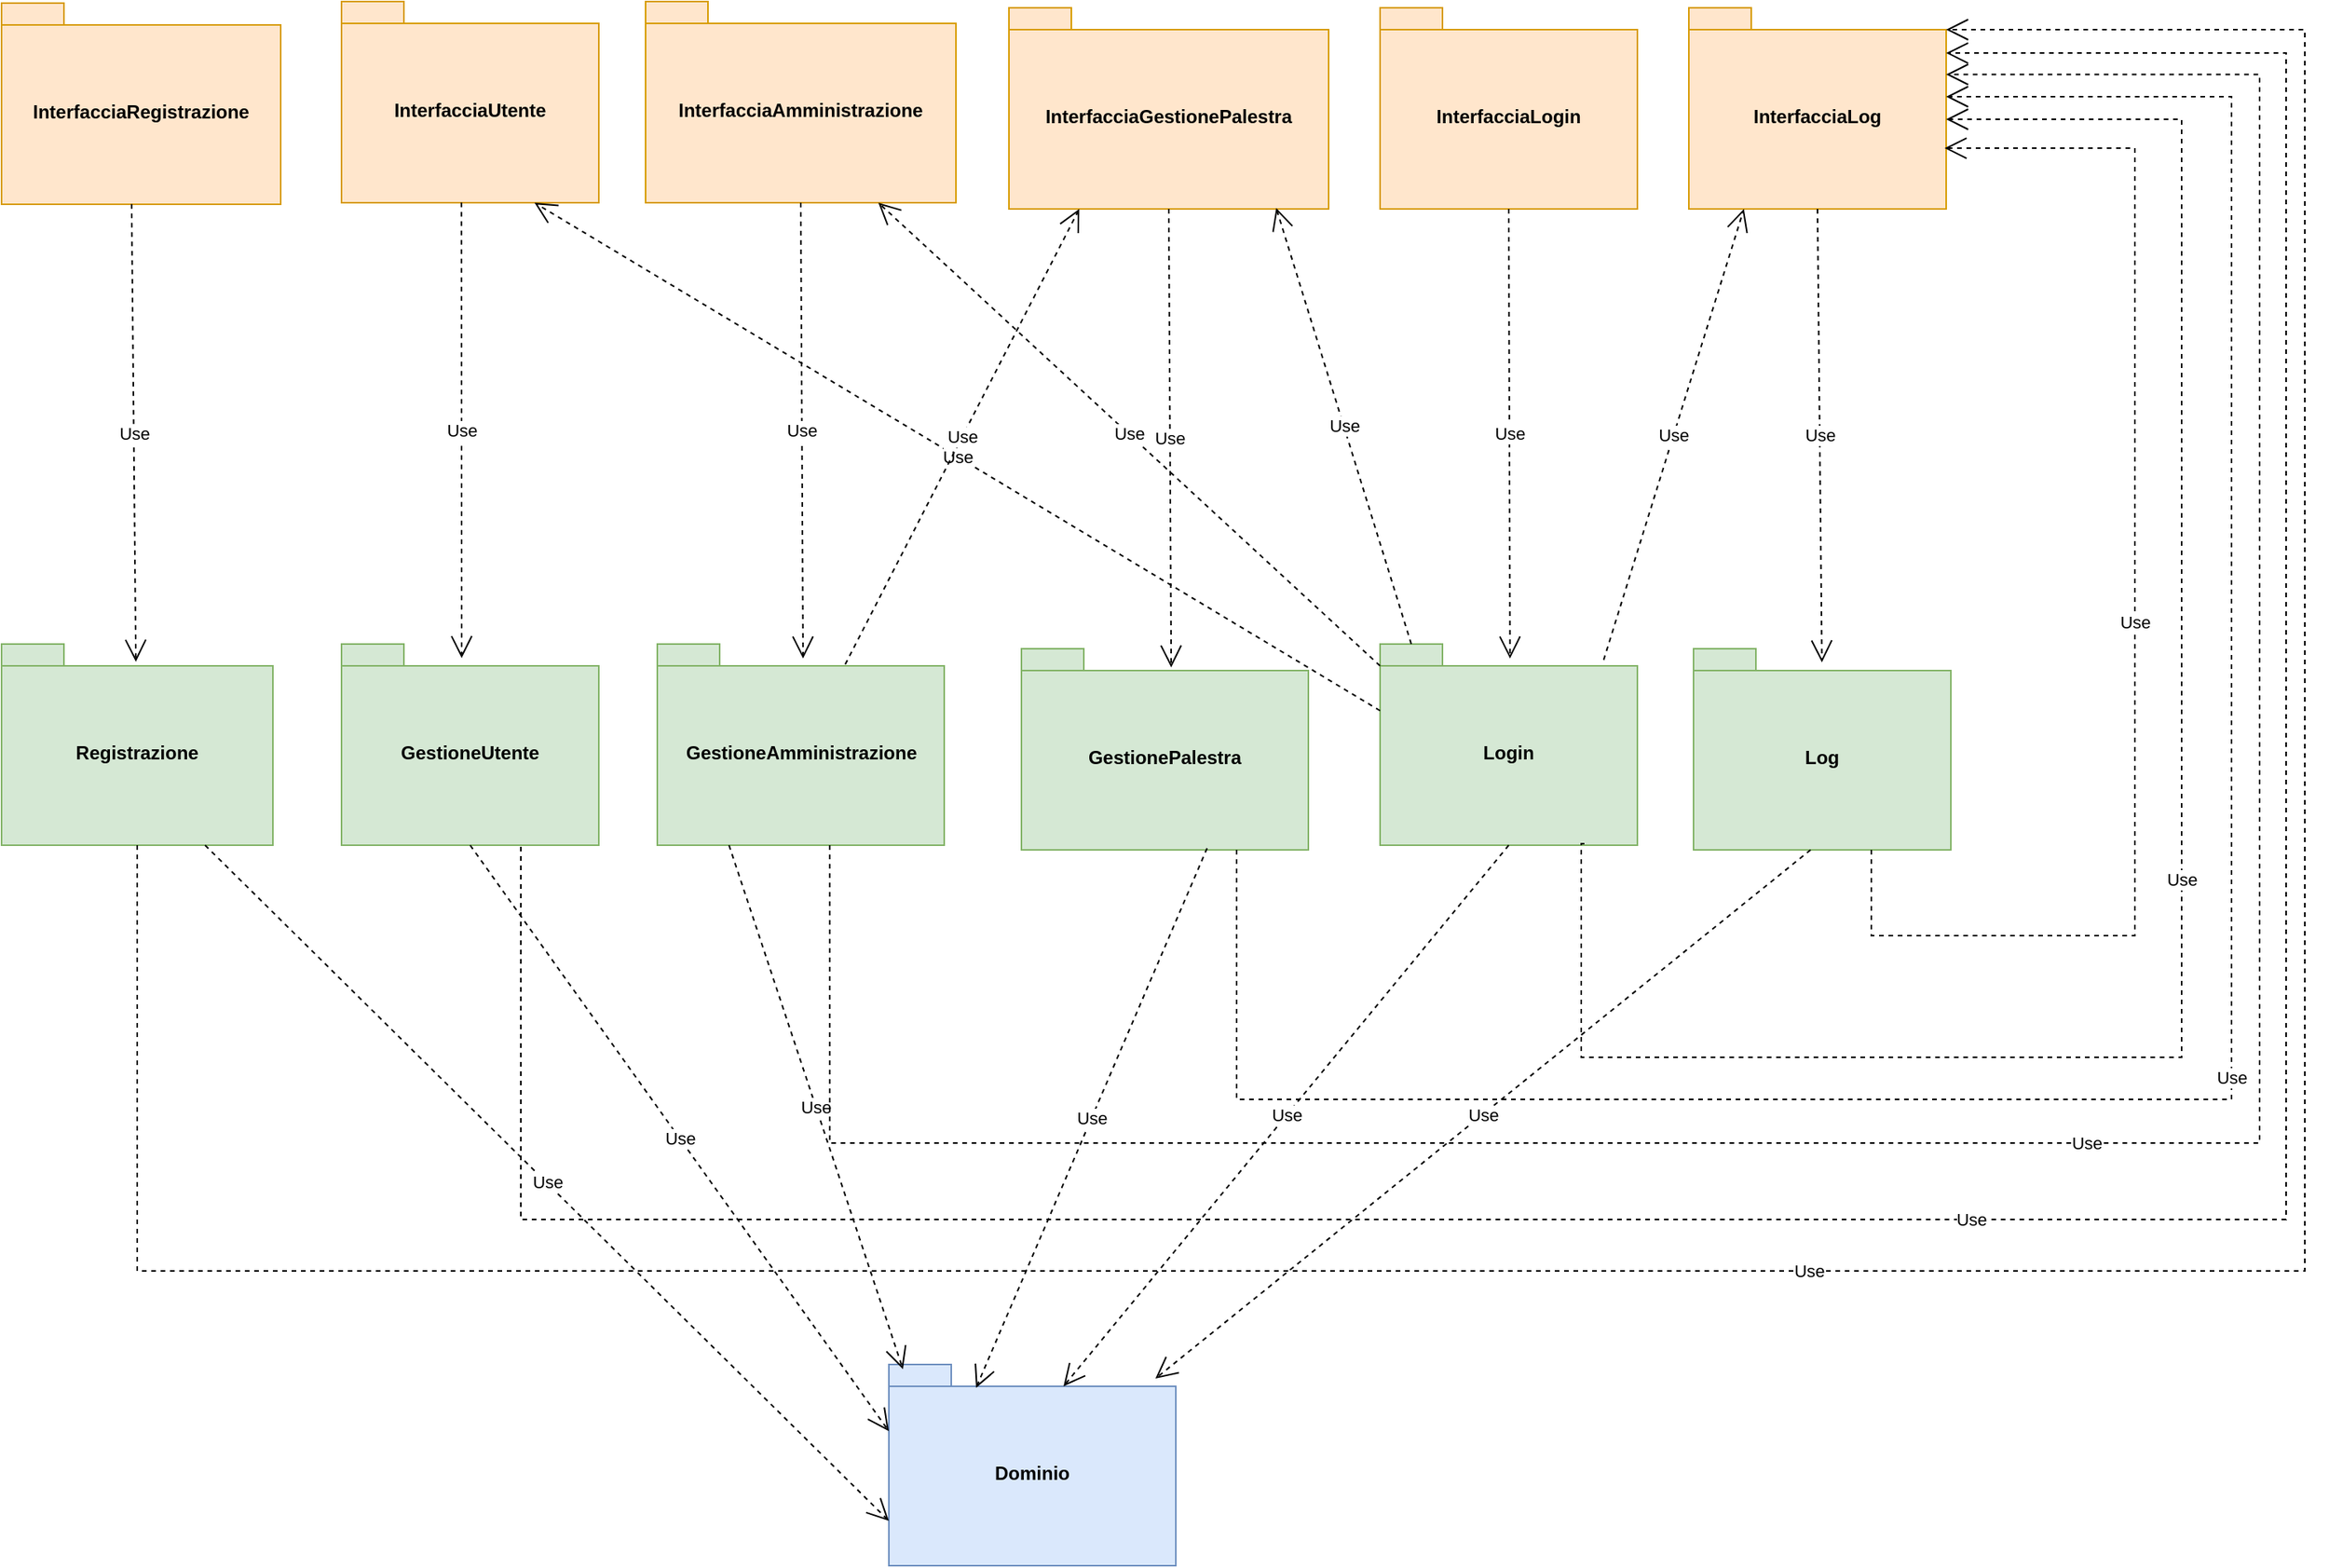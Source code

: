 <mxfile version="24.4.9" type="github">
  <diagram name="Page-1" id="5uFUbDLTDONE6XB2f1me">
    <mxGraphModel dx="2202" dy="2746" grid="0" gridSize="10" guides="1" tooltips="1" connect="1" arrows="1" fold="1" page="0" pageScale="1" pageWidth="1100" pageHeight="1700" math="0" shadow="0">
      <root>
        <mxCell id="0" />
        <mxCell id="1" parent="0" />
        <mxCell id="KaiLQCPVhCJN6zMislpx-1" value="InterfacciaUtente" style="shape=folder;fontStyle=1;spacingTop=10;tabWidth=40;tabHeight=14;tabPosition=left;html=1;whiteSpace=wrap;fillColor=#ffe6cc;strokeColor=#d79b00;" parent="1" vertex="1">
          <mxGeometry x="-560" y="-1503" width="165" height="129" as="geometry" />
        </mxCell>
        <mxCell id="KaiLQCPVhCJN6zMislpx-2" value="InterfacciaGestionePalestra" style="shape=folder;fontStyle=1;spacingTop=10;tabWidth=40;tabHeight=14;tabPosition=left;html=1;whiteSpace=wrap;fillColor=#ffe6cc;strokeColor=#d79b00;" parent="1" vertex="1">
          <mxGeometry x="-132" y="-1499" width="205" height="129" as="geometry" />
        </mxCell>
        <mxCell id="KaiLQCPVhCJN6zMislpx-3" value="InterfacciaAmministrazione" style="shape=folder;fontStyle=1;spacingTop=10;tabWidth=40;tabHeight=14;tabPosition=left;html=1;whiteSpace=wrap;fillColor=#ffe6cc;strokeColor=#d79b00;" parent="1" vertex="1">
          <mxGeometry x="-365" y="-1503" width="199" height="129" as="geometry" />
        </mxCell>
        <mxCell id="KaiLQCPVhCJN6zMislpx-4" value="InterfacciaLogin" style="shape=folder;fontStyle=1;spacingTop=10;tabWidth=40;tabHeight=14;tabPosition=left;html=1;whiteSpace=wrap;fillColor=#ffe6cc;strokeColor=#d79b00;" parent="1" vertex="1">
          <mxGeometry x="106" y="-1499" width="165" height="129" as="geometry" />
        </mxCell>
        <mxCell id="KaiLQCPVhCJN6zMislpx-5" value="InterfacciaLog" style="shape=folder;fontStyle=1;spacingTop=10;tabWidth=40;tabHeight=14;tabPosition=left;html=1;whiteSpace=wrap;fillColor=#ffe6cc;strokeColor=#d79b00;" parent="1" vertex="1">
          <mxGeometry x="304" y="-1499" width="165" height="129" as="geometry" />
        </mxCell>
        <mxCell id="KaiLQCPVhCJN6zMislpx-6" value="GestioneUtente" style="shape=folder;fontStyle=1;spacingTop=10;tabWidth=40;tabHeight=14;tabPosition=left;html=1;whiteSpace=wrap;fillColor=#d5e8d4;strokeColor=#82b366;" parent="1" vertex="1">
          <mxGeometry x="-560" y="-1091" width="165" height="129" as="geometry" />
        </mxCell>
        <mxCell id="KaiLQCPVhCJN6zMislpx-7" value="GestioneAmministrazione" style="shape=folder;fontStyle=1;spacingTop=10;tabWidth=40;tabHeight=14;tabPosition=left;html=1;whiteSpace=wrap;fillColor=#d5e8d4;strokeColor=#82b366;" parent="1" vertex="1">
          <mxGeometry x="-357.5" y="-1091" width="184" height="129" as="geometry" />
        </mxCell>
        <mxCell id="KaiLQCPVhCJN6zMislpx-8" value="Log" style="shape=folder;fontStyle=1;spacingTop=10;tabWidth=40;tabHeight=14;tabPosition=left;html=1;whiteSpace=wrap;fillColor=#d5e8d4;strokeColor=#82b366;" parent="1" vertex="1">
          <mxGeometry x="307" y="-1088" width="165" height="129" as="geometry" />
        </mxCell>
        <mxCell id="KaiLQCPVhCJN6zMislpx-9" value="Login" style="shape=folder;fontStyle=1;spacingTop=10;tabWidth=40;tabHeight=14;tabPosition=left;html=1;whiteSpace=wrap;fillColor=#d5e8d4;strokeColor=#82b366;" parent="1" vertex="1">
          <mxGeometry x="106" y="-1091" width="165" height="129" as="geometry" />
        </mxCell>
        <mxCell id="NHw-EjfAQHAiHYWPVhs0-1" value="Dominio" style="shape=folder;fontStyle=1;spacingTop=10;tabWidth=40;tabHeight=14;tabPosition=left;html=1;whiteSpace=wrap;fillColor=#dae8fc;strokeColor=#6c8ebf;" vertex="1" parent="1">
          <mxGeometry x="-209" y="-629" width="184" height="129" as="geometry" />
        </mxCell>
        <mxCell id="NHw-EjfAQHAiHYWPVhs0-2" value="Use" style="endArrow=open;endSize=12;dashed=1;html=1;rounded=0;exitX=0.466;exitY=0.999;exitDx=0;exitDy=0;exitPerimeter=0;entryX=0.467;entryY=0.07;entryDx=0;entryDy=0;entryPerimeter=0;" edge="1" parent="1" source="KaiLQCPVhCJN6zMislpx-1" target="KaiLQCPVhCJN6zMislpx-6">
          <mxGeometry width="160" relative="1" as="geometry">
            <mxPoint x="-456" y="-1342" as="sourcePoint" />
            <mxPoint x="-483" y="-1274" as="targetPoint" />
          </mxGeometry>
        </mxCell>
        <mxCell id="NHw-EjfAQHAiHYWPVhs0-3" value="Use" style="endArrow=open;endSize=12;dashed=1;html=1;rounded=0;exitX=0.5;exitY=1;exitDx=0;exitDy=0;exitPerimeter=0;entryX=0.508;entryY=0.072;entryDx=0;entryDy=0;entryPerimeter=0;" edge="1" parent="1" source="KaiLQCPVhCJN6zMislpx-3" target="KaiLQCPVhCJN6zMislpx-7">
          <mxGeometry width="160" relative="1" as="geometry">
            <mxPoint x="-204" y="-1337" as="sourcePoint" />
            <mxPoint x="-67" y="-1327" as="targetPoint" />
          </mxGeometry>
        </mxCell>
        <mxCell id="NHw-EjfAQHAiHYWPVhs0-4" value="GestionePalestra" style="shape=folder;fontStyle=1;spacingTop=10;tabWidth=40;tabHeight=14;tabPosition=left;html=1;whiteSpace=wrap;fillColor=#d5e8d4;strokeColor=#82b366;" vertex="1" parent="1">
          <mxGeometry x="-124" y="-1088" width="184" height="129" as="geometry" />
        </mxCell>
        <mxCell id="NHw-EjfAQHAiHYWPVhs0-5" value="Use" style="endArrow=open;endSize=12;dashed=1;html=1;rounded=0;exitX=0.5;exitY=1;exitDx=0;exitDy=0;exitPerimeter=0;entryX=0.522;entryY=0.093;entryDx=0;entryDy=0;entryPerimeter=0;" edge="1" parent="1" source="KaiLQCPVhCJN6zMislpx-2" target="NHw-EjfAQHAiHYWPVhs0-4">
          <mxGeometry width="160" relative="1" as="geometry">
            <mxPoint x="-23" y="-1319" as="sourcePoint" />
            <mxPoint x="-29" y="-1260" as="targetPoint" />
          </mxGeometry>
        </mxCell>
        <mxCell id="NHw-EjfAQHAiHYWPVhs0-6" value="Use" style="endArrow=open;endSize=12;dashed=1;html=1;rounded=0;exitX=0.5;exitY=1;exitDx=0;exitDy=0;exitPerimeter=0;entryX=0.505;entryY=0.072;entryDx=0;entryDy=0;entryPerimeter=0;" edge="1" parent="1" source="KaiLQCPVhCJN6zMislpx-4" target="KaiLQCPVhCJN6zMislpx-9">
          <mxGeometry width="160" relative="1" as="geometry">
            <mxPoint x="224" y="-1316" as="sourcePoint" />
            <mxPoint x="384" y="-1316" as="targetPoint" />
          </mxGeometry>
        </mxCell>
        <mxCell id="NHw-EjfAQHAiHYWPVhs0-7" value="Use" style="endArrow=open;endSize=12;dashed=1;html=1;rounded=0;exitX=0.5;exitY=1;exitDx=0;exitDy=0;exitPerimeter=0;entryX=0.499;entryY=0.068;entryDx=0;entryDy=0;entryPerimeter=0;" edge="1" parent="1" source="KaiLQCPVhCJN6zMislpx-5" target="KaiLQCPVhCJN6zMislpx-8">
          <mxGeometry width="160" relative="1" as="geometry">
            <mxPoint x="424" y="-1319" as="sourcePoint" />
            <mxPoint x="584" y="-1319" as="targetPoint" />
          </mxGeometry>
        </mxCell>
        <mxCell id="NHw-EjfAQHAiHYWPVhs0-10" value="Use" style="endArrow=open;endSize=12;dashed=1;html=1;rounded=0;exitX=0.869;exitY=0.079;exitDx=0;exitDy=0;exitPerimeter=0;entryX=0.214;entryY=1;entryDx=0;entryDy=0;entryPerimeter=0;" edge="1" parent="1" source="KaiLQCPVhCJN6zMislpx-9" target="KaiLQCPVhCJN6zMislpx-5">
          <mxGeometry width="160" relative="1" as="geometry">
            <mxPoint x="264" y="-1311" as="sourcePoint" />
            <mxPoint x="424" y="-1311" as="targetPoint" />
          </mxGeometry>
        </mxCell>
        <mxCell id="NHw-EjfAQHAiHYWPVhs0-11" value="Use" style="endArrow=open;endSize=12;dashed=1;html=1;rounded=0;exitX=0;exitY=0;exitDx=20;exitDy=0;exitPerimeter=0;entryX=0.836;entryY=0.995;entryDx=0;entryDy=0;entryPerimeter=0;" edge="1" parent="1" source="KaiLQCPVhCJN6zMislpx-9" target="KaiLQCPVhCJN6zMislpx-2">
          <mxGeometry width="160" relative="1" as="geometry">
            <mxPoint x="54" y="-1327" as="sourcePoint" />
            <mxPoint x="214" y="-1327" as="targetPoint" />
          </mxGeometry>
        </mxCell>
        <mxCell id="NHw-EjfAQHAiHYWPVhs0-13" value="InterfacciaRegistrazione" style="shape=folder;fontStyle=1;spacingTop=10;tabWidth=40;tabHeight=14;tabPosition=left;html=1;whiteSpace=wrap;fillColor=#ffe6cc;strokeColor=#d79b00;" vertex="1" parent="1">
          <mxGeometry x="-778" y="-1502" width="179" height="129" as="geometry" />
        </mxCell>
        <mxCell id="NHw-EjfAQHAiHYWPVhs0-14" value="&lt;div&gt;Registrazione&lt;/div&gt;" style="shape=folder;fontStyle=1;spacingTop=10;tabWidth=40;tabHeight=14;tabPosition=left;html=1;whiteSpace=wrap;fillColor=#d5e8d4;strokeColor=#82b366;" vertex="1" parent="1">
          <mxGeometry x="-778" y="-1091" width="174" height="129" as="geometry" />
        </mxCell>
        <mxCell id="NHw-EjfAQHAiHYWPVhs0-15" value="Use" style="endArrow=open;endSize=12;dashed=1;html=1;rounded=0;exitX=0.466;exitY=0.999;exitDx=0;exitDy=0;exitPerimeter=0;entryX=0.495;entryY=0.088;entryDx=0;entryDy=0;entryPerimeter=0;" edge="1" source="NHw-EjfAQHAiHYWPVhs0-13" target="NHw-EjfAQHAiHYWPVhs0-14" parent="1">
          <mxGeometry x="0.004" width="160" relative="1" as="geometry">
            <mxPoint x="-660" y="-1341" as="sourcePoint" />
            <mxPoint x="-687" y="-1273" as="targetPoint" />
            <mxPoint as="offset" />
          </mxGeometry>
        </mxCell>
        <mxCell id="NHw-EjfAQHAiHYWPVhs0-16" value="Use" style="endArrow=open;endSize=12;dashed=1;html=1;rounded=0;edgeStyle=orthogonalEdgeStyle;exitX=0.5;exitY=1;exitDx=0;exitDy=0;exitPerimeter=0;entryX=0;entryY=0;entryDx=165;entryDy=14;entryPerimeter=0;" edge="1" parent="1" source="NHw-EjfAQHAiHYWPVhs0-14" target="KaiLQCPVhCJN6zMislpx-5">
          <mxGeometry width="160" relative="1" as="geometry">
            <mxPoint x="-691.0" y="-1095" as="sourcePoint" />
            <mxPoint x="469" y="-1431" as="targetPoint" />
            <Array as="points">
              <mxPoint x="-691" y="-689" />
              <mxPoint x="699" y="-689" />
              <mxPoint x="699" y="-1485" />
            </Array>
          </mxGeometry>
        </mxCell>
        <mxCell id="NHw-EjfAQHAiHYWPVhs0-17" value="Use" style="endArrow=open;endSize=12;dashed=1;html=1;rounded=0;exitX=0;exitY=0;exitDx=0;exitDy=14;exitPerimeter=0;entryX=0.75;entryY=1;entryDx=0;entryDy=0;entryPerimeter=0;" edge="1" parent="1" source="KaiLQCPVhCJN6zMislpx-9" target="KaiLQCPVhCJN6zMislpx-3">
          <mxGeometry width="160" relative="1" as="geometry">
            <mxPoint x="-116" y="-1333" as="sourcePoint" />
            <mxPoint x="44" y="-1333" as="targetPoint" />
          </mxGeometry>
        </mxCell>
        <mxCell id="NHw-EjfAQHAiHYWPVhs0-18" value="Use" style="endArrow=open;endSize=12;dashed=1;html=1;rounded=0;exitX=0;exitY=0;exitDx=0;exitDy=42.75;exitPerimeter=0;entryX=0.75;entryY=1;entryDx=0;entryDy=0;entryPerimeter=0;" edge="1" parent="1" source="KaiLQCPVhCJN6zMislpx-9" target="KaiLQCPVhCJN6zMislpx-1">
          <mxGeometry width="160" relative="1" as="geometry">
            <mxPoint x="-372" y="-1285" as="sourcePoint" />
            <mxPoint x="-212" y="-1285" as="targetPoint" />
          </mxGeometry>
        </mxCell>
        <mxCell id="NHw-EjfAQHAiHYWPVhs0-20" value="Use" style="endArrow=open;endSize=12;dashed=1;html=1;rounded=0;exitX=0.75;exitY=1;exitDx=0;exitDy=0;exitPerimeter=0;entryX=0;entryY=0;entryDx=0;entryDy=100.25;entryPerimeter=0;" edge="1" parent="1" source="NHw-EjfAQHAiHYWPVhs0-14" target="NHw-EjfAQHAiHYWPVhs0-1">
          <mxGeometry width="160" relative="1" as="geometry">
            <mxPoint x="-397" y="-708" as="sourcePoint" />
            <mxPoint x="-237" y="-708" as="targetPoint" />
          </mxGeometry>
        </mxCell>
        <mxCell id="NHw-EjfAQHAiHYWPVhs0-21" value="Use" style="endArrow=open;endSize=12;dashed=1;html=1;rounded=0;exitX=0.5;exitY=1;exitDx=0;exitDy=0;exitPerimeter=0;entryX=0;entryY=0;entryDx=0;entryDy=42.75;entryPerimeter=0;" edge="1" parent="1" source="KaiLQCPVhCJN6zMislpx-6" target="NHw-EjfAQHAiHYWPVhs0-1">
          <mxGeometry width="160" relative="1" as="geometry">
            <mxPoint x="-204" y="-748" as="sourcePoint" />
            <mxPoint x="-44" y="-748" as="targetPoint" />
          </mxGeometry>
        </mxCell>
        <mxCell id="NHw-EjfAQHAiHYWPVhs0-22" value="Use" style="endArrow=open;endSize=12;dashed=1;html=1;rounded=0;exitX=0.25;exitY=1;exitDx=0;exitDy=0;exitPerimeter=0;entryX=0.049;entryY=0.023;entryDx=0;entryDy=0;entryPerimeter=0;" edge="1" parent="1" source="KaiLQCPVhCJN6zMislpx-7" target="NHw-EjfAQHAiHYWPVhs0-1">
          <mxGeometry width="160" relative="1" as="geometry">
            <mxPoint x="-181" y="-775" as="sourcePoint" />
            <mxPoint x="-21" y="-775" as="targetPoint" />
          </mxGeometry>
        </mxCell>
        <mxCell id="NHw-EjfAQHAiHYWPVhs0-23" value="Use" style="endArrow=open;endSize=12;dashed=1;html=1;rounded=0;exitX=0.647;exitY=0.992;exitDx=0;exitDy=0;exitPerimeter=0;entryX=0.304;entryY=0.116;entryDx=0;entryDy=0;entryPerimeter=0;" edge="1" parent="1" source="NHw-EjfAQHAiHYWPVhs0-4" target="NHw-EjfAQHAiHYWPVhs0-1">
          <mxGeometry width="160" relative="1" as="geometry">
            <mxPoint x="-55" y="-764" as="sourcePoint" />
            <mxPoint x="105" y="-764" as="targetPoint" />
          </mxGeometry>
        </mxCell>
        <mxCell id="NHw-EjfAQHAiHYWPVhs0-24" value="Use" style="endArrow=open;endSize=12;dashed=1;html=1;rounded=0;exitX=0.5;exitY=1;exitDx=0;exitDy=0;exitPerimeter=0;entryX=0;entryY=0;entryDx=112;entryDy=14;entryPerimeter=0;" edge="1" parent="1" source="KaiLQCPVhCJN6zMislpx-9" target="NHw-EjfAQHAiHYWPVhs0-1">
          <mxGeometry width="160" relative="1" as="geometry">
            <mxPoint x="126" y="-692" as="sourcePoint" />
            <mxPoint x="286" y="-692" as="targetPoint" />
          </mxGeometry>
        </mxCell>
        <mxCell id="NHw-EjfAQHAiHYWPVhs0-25" value="Use" style="endArrow=open;endSize=12;dashed=1;html=1;rounded=0;exitX=0.455;exitY=1;exitDx=0;exitDy=0;exitPerimeter=0;entryX=0.929;entryY=0.07;entryDx=0;entryDy=0;entryPerimeter=0;" edge="1" parent="1" source="KaiLQCPVhCJN6zMislpx-8" target="NHw-EjfAQHAiHYWPVhs0-1">
          <mxGeometry width="160" relative="1" as="geometry">
            <mxPoint x="206" y="-716" as="sourcePoint" />
            <mxPoint x="366" y="-716" as="targetPoint" />
          </mxGeometry>
        </mxCell>
        <mxCell id="NHw-EjfAQHAiHYWPVhs0-26" value="Use" style="endArrow=open;endSize=12;dashed=1;html=1;rounded=0;exitX=0.655;exitY=0.101;exitDx=0;exitDy=0;exitPerimeter=0;entryX=0.22;entryY=1;entryDx=0;entryDy=0;entryPerimeter=0;" edge="1" parent="1" source="KaiLQCPVhCJN6zMislpx-7" target="KaiLQCPVhCJN6zMislpx-2">
          <mxGeometry width="160" relative="1" as="geometry">
            <mxPoint x="-220" y="-1133" as="sourcePoint" />
            <mxPoint x="-60" y="-1133" as="targetPoint" />
          </mxGeometry>
        </mxCell>
        <mxCell id="NHw-EjfAQHAiHYWPVhs0-27" value="Use" style="endArrow=open;endSize=12;dashed=1;html=1;rounded=0;edgeStyle=orthogonalEdgeStyle;exitX=0.601;exitY=1;exitDx=0;exitDy=0;exitPerimeter=0;entryX=0;entryY=0;entryDx=165;entryDy=42.75;entryPerimeter=0;" edge="1" parent="1" source="KaiLQCPVhCJN6zMislpx-7" target="KaiLQCPVhCJN6zMislpx-5">
          <mxGeometry width="160" relative="1" as="geometry">
            <mxPoint x="350" y="-793" as="sourcePoint" />
            <mxPoint x="466" y="-1403" as="targetPoint" />
            <Array as="points">
              <mxPoint x="-247" y="-771" />
              <mxPoint x="670" y="-771" />
              <mxPoint x="670" y="-1456" />
            </Array>
          </mxGeometry>
        </mxCell>
        <mxCell id="NHw-EjfAQHAiHYWPVhs0-29" value="Use" style="endArrow=open;endSize=12;dashed=1;html=1;rounded=0;edgeStyle=orthogonalEdgeStyle;exitX=0.697;exitY=1.008;exitDx=0;exitDy=0;exitPerimeter=0;entryX=1;entryY=0.225;entryDx=0;entryDy=0;entryPerimeter=0;" edge="1" parent="1" source="KaiLQCPVhCJN6zMislpx-6" target="KaiLQCPVhCJN6zMislpx-5">
          <mxGeometry width="160" relative="1" as="geometry">
            <mxPoint x="-182" y="-866" as="sourcePoint" />
            <mxPoint x="701" y="-1456" as="targetPoint" />
            <Array as="points">
              <mxPoint x="-445" y="-722" />
              <mxPoint x="687" y="-722" />
              <mxPoint x="687" y="-1470" />
            </Array>
          </mxGeometry>
        </mxCell>
        <mxCell id="NHw-EjfAQHAiHYWPVhs0-31" value="Use" style="endArrow=open;endSize=12;dashed=1;html=1;rounded=0;edgeStyle=orthogonalEdgeStyle;exitX=0.75;exitY=1;exitDx=0;exitDy=0;exitPerimeter=0;" edge="1" parent="1" source="NHw-EjfAQHAiHYWPVhs0-4">
          <mxGeometry width="160" relative="1" as="geometry">
            <mxPoint x="20" y="-935" as="sourcePoint" />
            <mxPoint x="469" y="-1442" as="targetPoint" />
            <Array as="points">
              <mxPoint x="14" y="-799" />
              <mxPoint x="652" y="-799" />
              <mxPoint x="652" y="-1442" />
            </Array>
          </mxGeometry>
        </mxCell>
        <mxCell id="NHw-EjfAQHAiHYWPVhs0-32" value="Use" style="endArrow=open;endSize=12;dashed=1;html=1;rounded=0;edgeStyle=orthogonalEdgeStyle;exitX=0.794;exitY=0.992;exitDx=0;exitDy=0;exitPerimeter=0;entryX=0;entryY=0;entryDx=165;entryDy=71.5;entryPerimeter=0;" edge="1" parent="1" source="KaiLQCPVhCJN6zMislpx-9" target="KaiLQCPVhCJN6zMislpx-5">
          <mxGeometry width="160" relative="1" as="geometry">
            <mxPoint x="239" y="-951" as="sourcePoint" />
            <mxPoint x="694" y="-1434" as="targetPoint" />
            <Array as="points">
              <mxPoint x="235" y="-963" />
              <mxPoint x="235" y="-826" />
              <mxPoint x="620" y="-826" />
              <mxPoint x="620" y="-1427" />
            </Array>
          </mxGeometry>
        </mxCell>
        <mxCell id="NHw-EjfAQHAiHYWPVhs0-33" value="Use" style="endArrow=open;endSize=12;dashed=1;html=1;rounded=0;edgeStyle=orthogonalEdgeStyle;exitX=0.691;exitY=1;exitDx=0;exitDy=0;exitPerimeter=0;entryX=0.994;entryY=0.698;entryDx=0;entryDy=0;entryPerimeter=0;" edge="1" parent="1" source="KaiLQCPVhCJN6zMislpx-8" target="KaiLQCPVhCJN6zMislpx-5">
          <mxGeometry width="160" relative="1" as="geometry">
            <mxPoint x="422" y="-885" as="sourcePoint" />
            <mxPoint x="503" y="-1389" as="targetPoint" />
            <Array as="points">
              <mxPoint x="421" y="-904" />
              <mxPoint x="590" y="-904" />
              <mxPoint x="590" y="-1409" />
            </Array>
          </mxGeometry>
        </mxCell>
      </root>
    </mxGraphModel>
  </diagram>
</mxfile>
